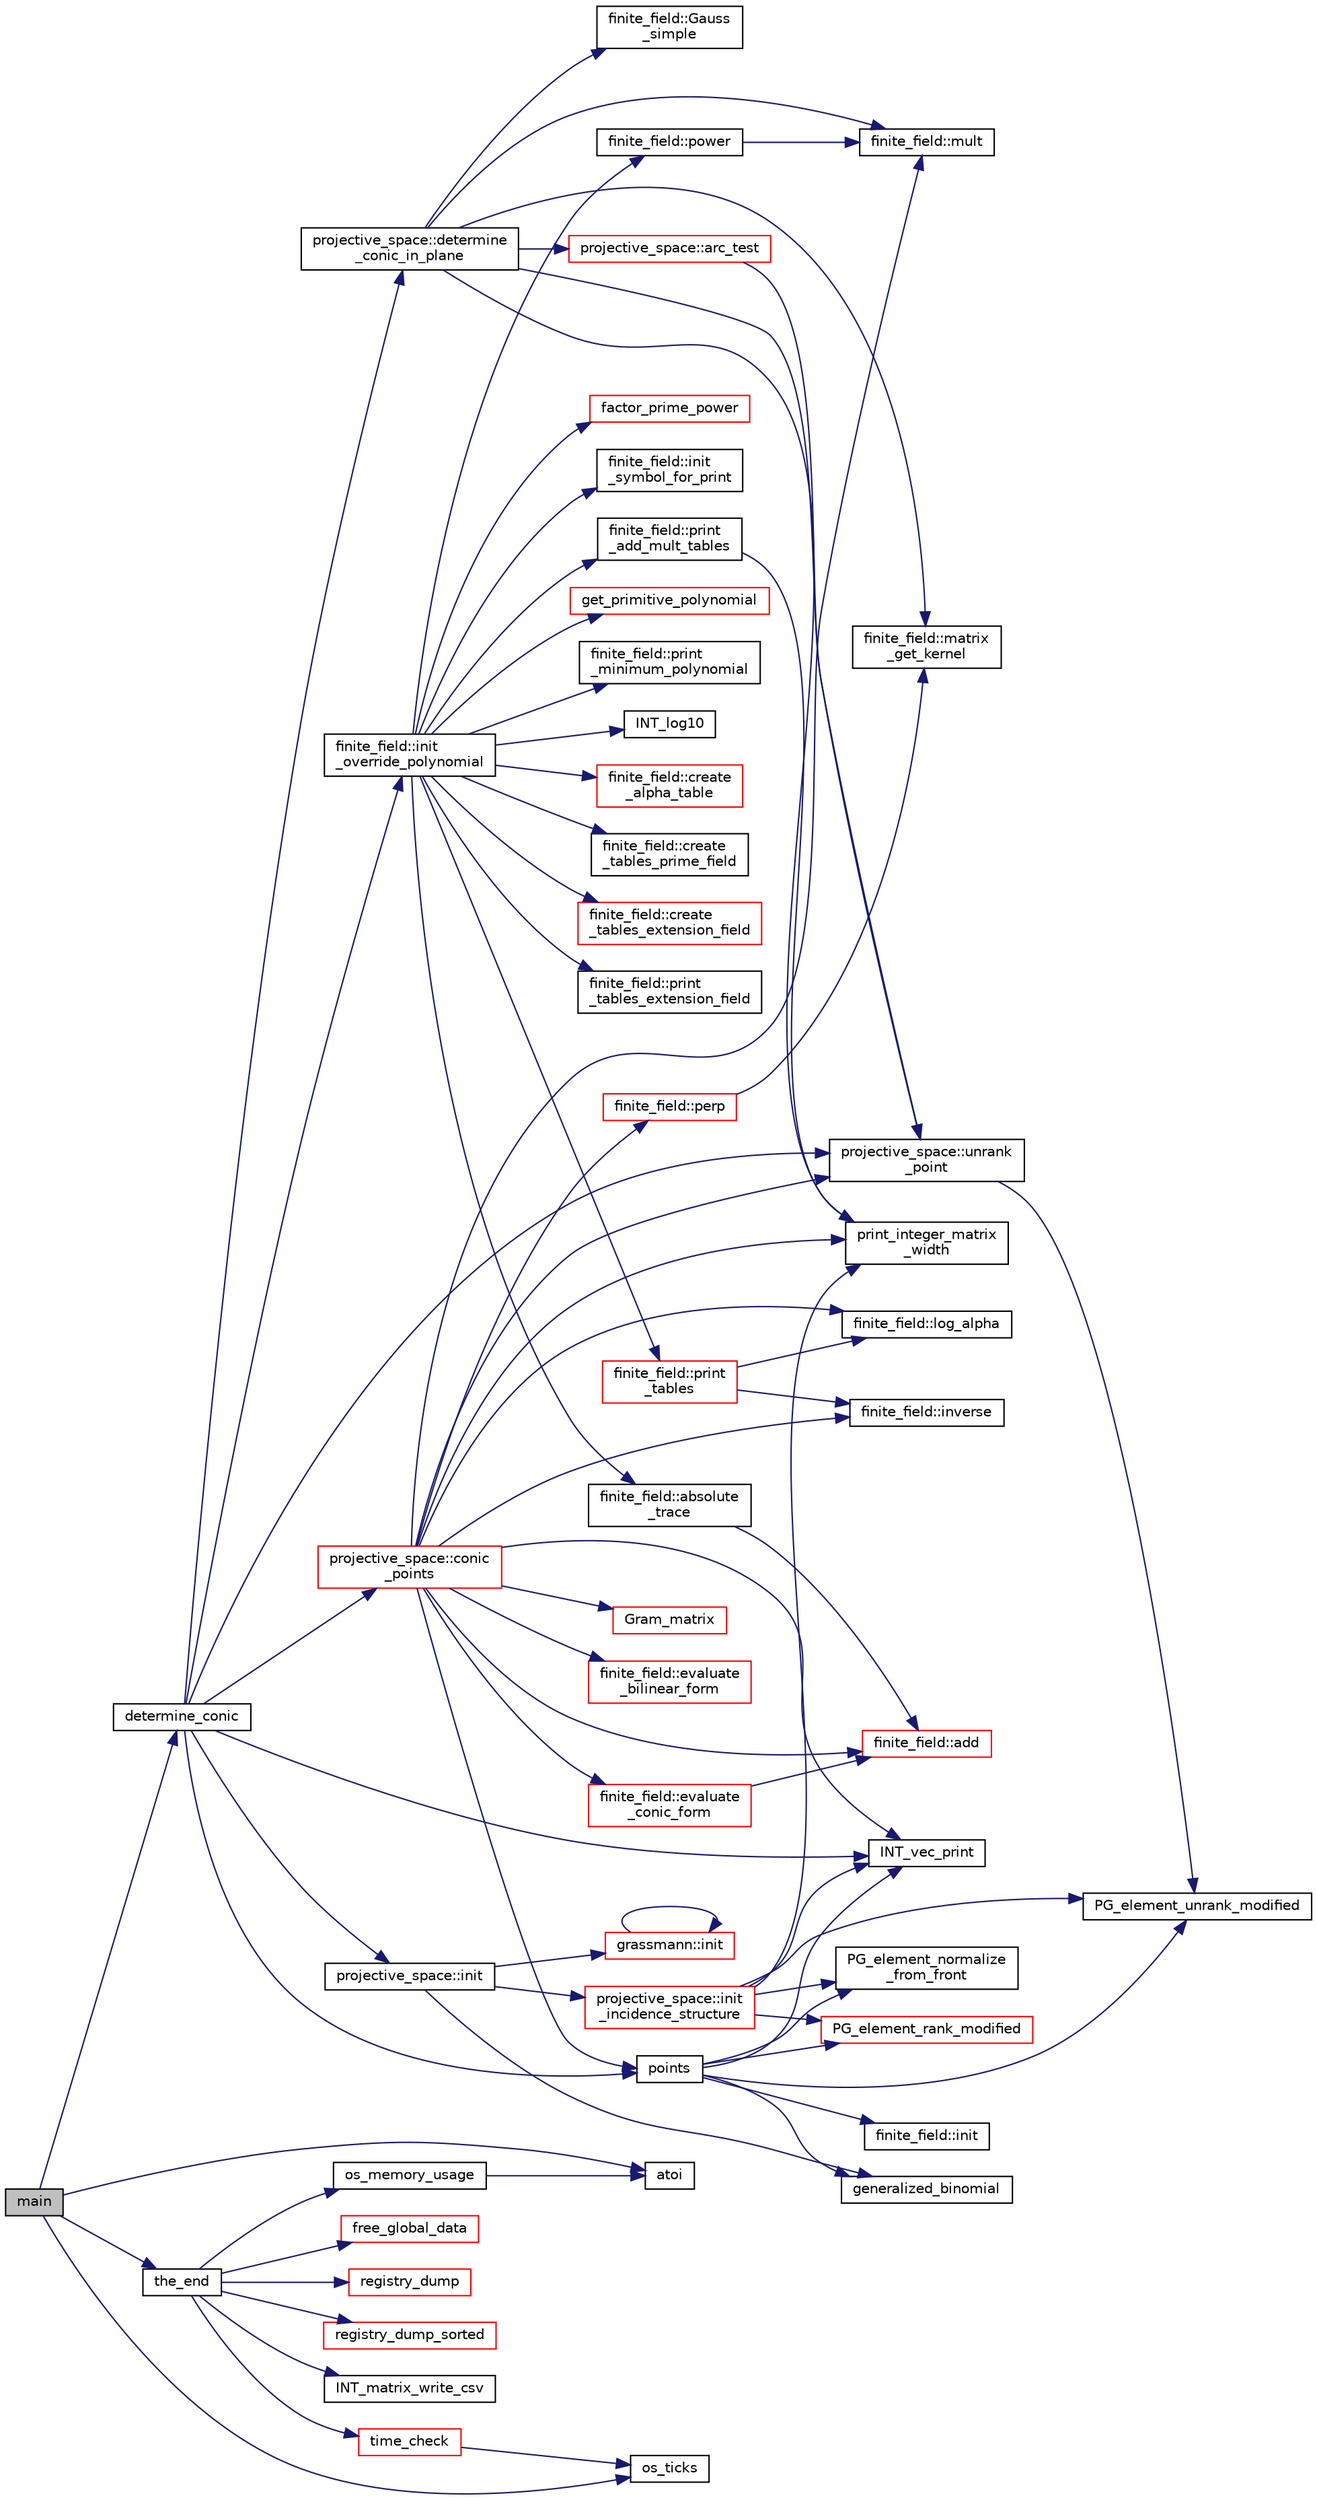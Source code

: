 digraph "main"
{
  edge [fontname="Helvetica",fontsize="10",labelfontname="Helvetica",labelfontsize="10"];
  node [fontname="Helvetica",fontsize="10",shape=record];
  rankdir="LR";
  Node1202 [label="main",height=0.2,width=0.4,color="black", fillcolor="grey75", style="filled", fontcolor="black"];
  Node1202 -> Node1203 [color="midnightblue",fontsize="10",style="solid",fontname="Helvetica"];
  Node1203 [label="os_ticks",height=0.2,width=0.4,color="black", fillcolor="white", style="filled",URL="$d5/db4/io__and__os_8h.html#a3da6d2b09e35d569adb7101dffcb5224"];
  Node1202 -> Node1204 [color="midnightblue",fontsize="10",style="solid",fontname="Helvetica"];
  Node1204 [label="atoi",height=0.2,width=0.4,color="black", fillcolor="white", style="filled",URL="$d9/d60/discreta_8h.html#ad0ac71cbcb495289e474437d6b7d7fac"];
  Node1202 -> Node1205 [color="midnightblue",fontsize="10",style="solid",fontname="Helvetica"];
  Node1205 [label="determine_conic",height=0.2,width=0.4,color="black", fillcolor="white", style="filled",URL="$da/da9/galois__global_8_c.html#a1f36b2be45a6576165929165abb56f1e"];
  Node1205 -> Node1206 [color="midnightblue",fontsize="10",style="solid",fontname="Helvetica"];
  Node1206 [label="INT_vec_print",height=0.2,width=0.4,color="black", fillcolor="white", style="filled",URL="$df/dbf/sajeeb_8_c.html#a79a5901af0b47dd0d694109543c027fe"];
  Node1205 -> Node1207 [color="midnightblue",fontsize="10",style="solid",fontname="Helvetica"];
  Node1207 [label="finite_field::init\l_override_polynomial",height=0.2,width=0.4,color="black", fillcolor="white", style="filled",URL="$df/d5a/classfinite__field.html#a39a40b052f326a05c5a1e6b13572f3e5"];
  Node1207 -> Node1208 [color="midnightblue",fontsize="10",style="solid",fontname="Helvetica"];
  Node1208 [label="factor_prime_power",height=0.2,width=0.4,color="red", fillcolor="white", style="filled",URL="$de/dc5/algebra__and__number__theory_8h.html#af87166fad1e9b91458c714e90f8cd399"];
  Node1207 -> Node1210 [color="midnightblue",fontsize="10",style="solid",fontname="Helvetica"];
  Node1210 [label="finite_field::init\l_symbol_for_print",height=0.2,width=0.4,color="black", fillcolor="white", style="filled",URL="$df/d5a/classfinite__field.html#ac3ac8778d3162ccee0b3c5764127a92e"];
  Node1207 -> Node1211 [color="midnightblue",fontsize="10",style="solid",fontname="Helvetica"];
  Node1211 [label="get_primitive_polynomial",height=0.2,width=0.4,color="red", fillcolor="white", style="filled",URL="$de/dc5/algebra__and__number__theory_8h.html#a208ece81c99403683f588d02defd74a7"];
  Node1207 -> Node1215 [color="midnightblue",fontsize="10",style="solid",fontname="Helvetica"];
  Node1215 [label="finite_field::print\l_minimum_polynomial",height=0.2,width=0.4,color="black", fillcolor="white", style="filled",URL="$df/d5a/classfinite__field.html#a6d58c4c06994e9637385ff69943f13cb"];
  Node1207 -> Node1216 [color="midnightblue",fontsize="10",style="solid",fontname="Helvetica"];
  Node1216 [label="INT_log10",height=0.2,width=0.4,color="black", fillcolor="white", style="filled",URL="$de/dc5/algebra__and__number__theory_8h.html#a98bc0a6c562370a355165d2538dac250"];
  Node1207 -> Node1217 [color="midnightblue",fontsize="10",style="solid",fontname="Helvetica"];
  Node1217 [label="finite_field::create\l_alpha_table",height=0.2,width=0.4,color="red", fillcolor="white", style="filled",URL="$df/d5a/classfinite__field.html#a33e052044b18cf8dc31e6fbffbb1f0db"];
  Node1207 -> Node1221 [color="midnightblue",fontsize="10",style="solid",fontname="Helvetica"];
  Node1221 [label="finite_field::create\l_tables_prime_field",height=0.2,width=0.4,color="black", fillcolor="white", style="filled",URL="$df/d5a/classfinite__field.html#a811a41cf0e334c7c05725afa19d79b7a"];
  Node1207 -> Node1222 [color="midnightblue",fontsize="10",style="solid",fontname="Helvetica"];
  Node1222 [label="finite_field::create\l_tables_extension_field",height=0.2,width=0.4,color="red", fillcolor="white", style="filled",URL="$df/d5a/classfinite__field.html#ac5067ade796759e81d55cd3d434f8512"];
  Node1207 -> Node1225 [color="midnightblue",fontsize="10",style="solid",fontname="Helvetica"];
  Node1225 [label="finite_field::print\l_add_mult_tables",height=0.2,width=0.4,color="black", fillcolor="white", style="filled",URL="$df/d5a/classfinite__field.html#ac4f687830f2953f9f7568c541e3e91c7"];
  Node1225 -> Node1226 [color="midnightblue",fontsize="10",style="solid",fontname="Helvetica"];
  Node1226 [label="print_integer_matrix\l_width",height=0.2,width=0.4,color="black", fillcolor="white", style="filled",URL="$d5/db4/io__and__os_8h.html#aa78f3e73fc2179251bd15adbcc31573f"];
  Node1207 -> Node1227 [color="midnightblue",fontsize="10",style="solid",fontname="Helvetica"];
  Node1227 [label="finite_field::power",height=0.2,width=0.4,color="black", fillcolor="white", style="filled",URL="$df/d5a/classfinite__field.html#a0437871b8f775f0b2d589188d9ad7e61"];
  Node1227 -> Node1228 [color="midnightblue",fontsize="10",style="solid",fontname="Helvetica"];
  Node1228 [label="finite_field::mult",height=0.2,width=0.4,color="black", fillcolor="white", style="filled",URL="$df/d5a/classfinite__field.html#a24fb5917aa6d4d656fd855b7f44a13b0"];
  Node1207 -> Node1229 [color="midnightblue",fontsize="10",style="solid",fontname="Helvetica"];
  Node1229 [label="finite_field::absolute\l_trace",height=0.2,width=0.4,color="black", fillcolor="white", style="filled",URL="$df/d5a/classfinite__field.html#a7c479f80ec77e646db13d175fb29325f"];
  Node1229 -> Node1230 [color="midnightblue",fontsize="10",style="solid",fontname="Helvetica"];
  Node1230 [label="finite_field::add",height=0.2,width=0.4,color="red", fillcolor="white", style="filled",URL="$df/d5a/classfinite__field.html#a8f12328a27500f3c7be0c849ebbc9d14"];
  Node1207 -> Node1231 [color="midnightblue",fontsize="10",style="solid",fontname="Helvetica"];
  Node1231 [label="finite_field::print\l_tables_extension_field",height=0.2,width=0.4,color="black", fillcolor="white", style="filled",URL="$df/d5a/classfinite__field.html#a026b98a814f71c1bfbd6905abb295ee8"];
  Node1207 -> Node1232 [color="midnightblue",fontsize="10",style="solid",fontname="Helvetica"];
  Node1232 [label="finite_field::print\l_tables",height=0.2,width=0.4,color="red", fillcolor="white", style="filled",URL="$df/d5a/classfinite__field.html#aa0bddbd3f44fb6012a198bfc3d0551fc"];
  Node1232 -> Node1233 [color="midnightblue",fontsize="10",style="solid",fontname="Helvetica"];
  Node1233 [label="finite_field::inverse",height=0.2,width=0.4,color="black", fillcolor="white", style="filled",URL="$df/d5a/classfinite__field.html#a69f2a12c01e70b7ce2d115c5221c9cdd"];
  Node1232 -> Node1234 [color="midnightblue",fontsize="10",style="solid",fontname="Helvetica"];
  Node1234 [label="finite_field::log_alpha",height=0.2,width=0.4,color="black", fillcolor="white", style="filled",URL="$df/d5a/classfinite__field.html#a446a83ae0d281ddf44215626f0097305"];
  Node1205 -> Node1237 [color="midnightblue",fontsize="10",style="solid",fontname="Helvetica"];
  Node1237 [label="projective_space::init",height=0.2,width=0.4,color="black", fillcolor="white", style="filled",URL="$d2/d17/classprojective__space.html#a8a1efa40df92744519365f82e4740dab"];
  Node1237 -> Node1238 [color="midnightblue",fontsize="10",style="solid",fontname="Helvetica"];
  Node1238 [label="grassmann::init",height=0.2,width=0.4,color="red", fillcolor="white", style="filled",URL="$df/d02/classgrassmann.html#a2e8cf7b9f203254493d7c2607c17d498"];
  Node1238 -> Node1238 [color="midnightblue",fontsize="10",style="solid",fontname="Helvetica"];
  Node1237 -> Node1240 [color="midnightblue",fontsize="10",style="solid",fontname="Helvetica"];
  Node1240 [label="generalized_binomial",height=0.2,width=0.4,color="black", fillcolor="white", style="filled",URL="$d2/d7c/combinatorics_8_c.html#a24762dc22e45175d18ec1ec1d2556ae8"];
  Node1237 -> Node1241 [color="midnightblue",fontsize="10",style="solid",fontname="Helvetica"];
  Node1241 [label="projective_space::init\l_incidence_structure",height=0.2,width=0.4,color="red", fillcolor="white", style="filled",URL="$d2/d17/classprojective__space.html#a1e59490325e045cc52674a3706780aed"];
  Node1241 -> Node1243 [color="midnightblue",fontsize="10",style="solid",fontname="Helvetica"];
  Node1243 [label="PG_element_unrank_modified",height=0.2,width=0.4,color="black", fillcolor="white", style="filled",URL="$d4/d67/geometry_8h.html#a83ae9b605d496f6a90345303f6efae64"];
  Node1241 -> Node1206 [color="midnightblue",fontsize="10",style="solid",fontname="Helvetica"];
  Node1241 -> Node1247 [color="midnightblue",fontsize="10",style="solid",fontname="Helvetica"];
  Node1247 [label="PG_element_normalize\l_from_front",height=0.2,width=0.4,color="black", fillcolor="white", style="filled",URL="$d4/d67/geometry_8h.html#af675caf5f9975573455c8d93cb56bf95"];
  Node1241 -> Node1226 [color="midnightblue",fontsize="10",style="solid",fontname="Helvetica"];
  Node1241 -> Node1254 [color="midnightblue",fontsize="10",style="solid",fontname="Helvetica"];
  Node1254 [label="PG_element_rank_modified",height=0.2,width=0.4,color="red", fillcolor="white", style="filled",URL="$d4/d67/geometry_8h.html#a9cd1a8bf5b88a038e33862f6c2c3dd36"];
  Node1205 -> Node1265 [color="midnightblue",fontsize="10",style="solid",fontname="Helvetica"];
  Node1265 [label="projective_space::determine\l_conic_in_plane",height=0.2,width=0.4,color="black", fillcolor="white", style="filled",URL="$d2/d17/classprojective__space.html#ad37dfe343cac13cc6c90e1fabf77ce14"];
  Node1265 -> Node1266 [color="midnightblue",fontsize="10",style="solid",fontname="Helvetica"];
  Node1266 [label="projective_space::arc_test",height=0.2,width=0.4,color="red", fillcolor="white", style="filled",URL="$d2/d17/classprojective__space.html#a065c2c15235080040332e0b5ea5b5a60"];
  Node1266 -> Node1267 [color="midnightblue",fontsize="10",style="solid",fontname="Helvetica"];
  Node1267 [label="projective_space::unrank\l_point",height=0.2,width=0.4,color="black", fillcolor="white", style="filled",URL="$d2/d17/classprojective__space.html#a3cb7917af4c5f1590b660d4bf907e0fa"];
  Node1267 -> Node1243 [color="midnightblue",fontsize="10",style="solid",fontname="Helvetica"];
  Node1265 -> Node1267 [color="midnightblue",fontsize="10",style="solid",fontname="Helvetica"];
  Node1265 -> Node1226 [color="midnightblue",fontsize="10",style="solid",fontname="Helvetica"];
  Node1265 -> Node1228 [color="midnightblue",fontsize="10",style="solid",fontname="Helvetica"];
  Node1265 -> Node1272 [color="midnightblue",fontsize="10",style="solid",fontname="Helvetica"];
  Node1272 [label="finite_field::Gauss\l_simple",height=0.2,width=0.4,color="black", fillcolor="white", style="filled",URL="$df/d5a/classfinite__field.html#aba4950590e24a1ce323f292cf47b3307"];
  Node1265 -> Node1262 [color="midnightblue",fontsize="10",style="solid",fontname="Helvetica"];
  Node1262 [label="finite_field::matrix\l_get_kernel",height=0.2,width=0.4,color="black", fillcolor="white", style="filled",URL="$df/d5a/classfinite__field.html#ac45780a927cee936df13d04d30d2d248"];
  Node1205 -> Node1273 [color="midnightblue",fontsize="10",style="solid",fontname="Helvetica"];
  Node1273 [label="points",height=0.2,width=0.4,color="black", fillcolor="white", style="filled",URL="$d7/d83/points_8_c.html#a8a498513b4415e1a4628a70fb6b26817"];
  Node1273 -> Node1214 [color="midnightblue",fontsize="10",style="solid",fontname="Helvetica"];
  Node1214 [label="finite_field::init",height=0.2,width=0.4,color="black", fillcolor="white", style="filled",URL="$df/d5a/classfinite__field.html#a13e75e8165b27464935b50368ee8313c"];
  Node1273 -> Node1240 [color="midnightblue",fontsize="10",style="solid",fontname="Helvetica"];
  Node1273 -> Node1243 [color="midnightblue",fontsize="10",style="solid",fontname="Helvetica"];
  Node1273 -> Node1206 [color="midnightblue",fontsize="10",style="solid",fontname="Helvetica"];
  Node1273 -> Node1247 [color="midnightblue",fontsize="10",style="solid",fontname="Helvetica"];
  Node1273 -> Node1254 [color="midnightblue",fontsize="10",style="solid",fontname="Helvetica"];
  Node1205 -> Node1274 [color="midnightblue",fontsize="10",style="solid",fontname="Helvetica"];
  Node1274 [label="projective_space::conic\l_points",height=0.2,width=0.4,color="red", fillcolor="white", style="filled",URL="$d2/d17/classprojective__space.html#ac89e189c57d38120fd83fec078fd59e8"];
  Node1274 -> Node1275 [color="midnightblue",fontsize="10",style="solid",fontname="Helvetica"];
  Node1275 [label="Gram_matrix",height=0.2,width=0.4,color="red", fillcolor="white", style="filled",URL="$d4/d67/geometry_8h.html#ac12dc10369b65c42bea69e71edb126a1"];
  Node1274 -> Node1230 [color="midnightblue",fontsize="10",style="solid",fontname="Helvetica"];
  Node1274 -> Node1226 [color="midnightblue",fontsize="10",style="solid",fontname="Helvetica"];
  Node1274 -> Node1267 [color="midnightblue",fontsize="10",style="solid",fontname="Helvetica"];
  Node1274 -> Node1277 [color="midnightblue",fontsize="10",style="solid",fontname="Helvetica"];
  Node1277 [label="finite_field::evaluate\l_bilinear_form",height=0.2,width=0.4,color="red", fillcolor="white", style="filled",URL="$df/d5a/classfinite__field.html#a3dac58d265759e3a5d7c53043d104986"];
  Node1274 -> Node1233 [color="midnightblue",fontsize="10",style="solid",fontname="Helvetica"];
  Node1274 -> Node1228 [color="midnightblue",fontsize="10",style="solid",fontname="Helvetica"];
  Node1274 -> Node1279 [color="midnightblue",fontsize="10",style="solid",fontname="Helvetica"];
  Node1279 [label="finite_field::perp",height=0.2,width=0.4,color="red", fillcolor="white", style="filled",URL="$df/d5a/classfinite__field.html#a7f4cbb62d037e07893f3c868eea3b818"];
  Node1279 -> Node1262 [color="midnightblue",fontsize="10",style="solid",fontname="Helvetica"];
  Node1274 -> Node1281 [color="midnightblue",fontsize="10",style="solid",fontname="Helvetica"];
  Node1281 [label="finite_field::evaluate\l_conic_form",height=0.2,width=0.4,color="red", fillcolor="white", style="filled",URL="$df/d5a/classfinite__field.html#ad0d30daf0c7242c3a57226614d34522a"];
  Node1281 -> Node1230 [color="midnightblue",fontsize="10",style="solid",fontname="Helvetica"];
  Node1274 -> Node1234 [color="midnightblue",fontsize="10",style="solid",fontname="Helvetica"];
  Node1274 -> Node1206 [color="midnightblue",fontsize="10",style="solid",fontname="Helvetica"];
  Node1274 -> Node1273 [color="midnightblue",fontsize="10",style="solid",fontname="Helvetica"];
  Node1205 -> Node1267 [color="midnightblue",fontsize="10",style="solid",fontname="Helvetica"];
  Node1202 -> Node1286 [color="midnightblue",fontsize="10",style="solid",fontname="Helvetica"];
  Node1286 [label="the_end",height=0.2,width=0.4,color="black", fillcolor="white", style="filled",URL="$d9/d60/discreta_8h.html#a3ebbd3ccb665a9f78deaa7408577b60c"];
  Node1286 -> Node1287 [color="midnightblue",fontsize="10",style="solid",fontname="Helvetica"];
  Node1287 [label="free_global_data",height=0.2,width=0.4,color="red", fillcolor="white", style="filled",URL="$d3/dfb/discreta__global_8_c.html#a6bd9eb050090f8cf1e92db88a459cc28"];
  Node1286 -> Node1290 [color="midnightblue",fontsize="10",style="solid",fontname="Helvetica"];
  Node1290 [label="registry_dump",height=0.2,width=0.4,color="red", fillcolor="white", style="filled",URL="$d5/db4/io__and__os_8h.html#a8ad65cbe10865661e8bafd6be2164955"];
  Node1286 -> Node1298 [color="midnightblue",fontsize="10",style="solid",fontname="Helvetica"];
  Node1298 [label="registry_dump_sorted",height=0.2,width=0.4,color="red", fillcolor="white", style="filled",URL="$d5/db4/io__and__os_8h.html#aa28c9ee8650332ad2d526d5eb4fae48e"];
  Node1286 -> Node1306 [color="midnightblue",fontsize="10",style="solid",fontname="Helvetica"];
  Node1306 [label="time_check",height=0.2,width=0.4,color="red", fillcolor="white", style="filled",URL="$d9/d60/discreta_8h.html#a04d64356f0c7cb798e55daec998c527e"];
  Node1306 -> Node1203 [color="midnightblue",fontsize="10",style="solid",fontname="Helvetica"];
  Node1286 -> Node1310 [color="midnightblue",fontsize="10",style="solid",fontname="Helvetica"];
  Node1310 [label="os_memory_usage",height=0.2,width=0.4,color="black", fillcolor="white", style="filled",URL="$d5/db4/io__and__os_8h.html#a5d6ab4b80c58e5d8bdb0fd1625709d0b"];
  Node1310 -> Node1204 [color="midnightblue",fontsize="10",style="solid",fontname="Helvetica"];
  Node1286 -> Node1311 [color="midnightblue",fontsize="10",style="solid",fontname="Helvetica"];
  Node1311 [label="INT_matrix_write_csv",height=0.2,width=0.4,color="black", fillcolor="white", style="filled",URL="$d5/db4/io__and__os_8h.html#a57604af509e1d43e918fd38e5f4ee96f"];
}
